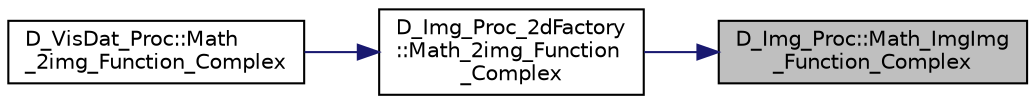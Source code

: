 digraph "D_Img_Proc::Math_ImgImg_Function_Complex"
{
 // LATEX_PDF_SIZE
  edge [fontname="Helvetica",fontsize="10",labelfontname="Helvetica",labelfontsize="10"];
  node [fontname="Helvetica",fontsize="10",shape=record];
  rankdir="RL";
  Node1 [label="D_Img_Proc::Math_ImgImg\l_Function_Complex",height=0.2,width=0.4,color="black", fillcolor="grey75", style="filled", fontcolor="black",tooltip=" "];
  Node1 -> Node2 [dir="back",color="midnightblue",fontsize="10",style="solid",fontname="Helvetica"];
  Node2 [label="D_Img_Proc_2dFactory\l::Math_2img_Function\l_Complex",height=0.2,width=0.4,color="black", fillcolor="white", style="filled",URL="$class_d___img___proc__2d_factory.html#a1ae8ff379989c605ee17a255a4b5d9d2",tooltip=" "];
  Node2 -> Node3 [dir="back",color="midnightblue",fontsize="10",style="solid",fontname="Helvetica"];
  Node3 [label="D_VisDat_Proc::Math\l_2img_Function_Complex",height=0.2,width=0.4,color="black", fillcolor="white", style="filled",URL="$class_d___vis_dat___proc.html#a361ec2d00d517653eac5ea82b65e2333",tooltip=" "];
}
